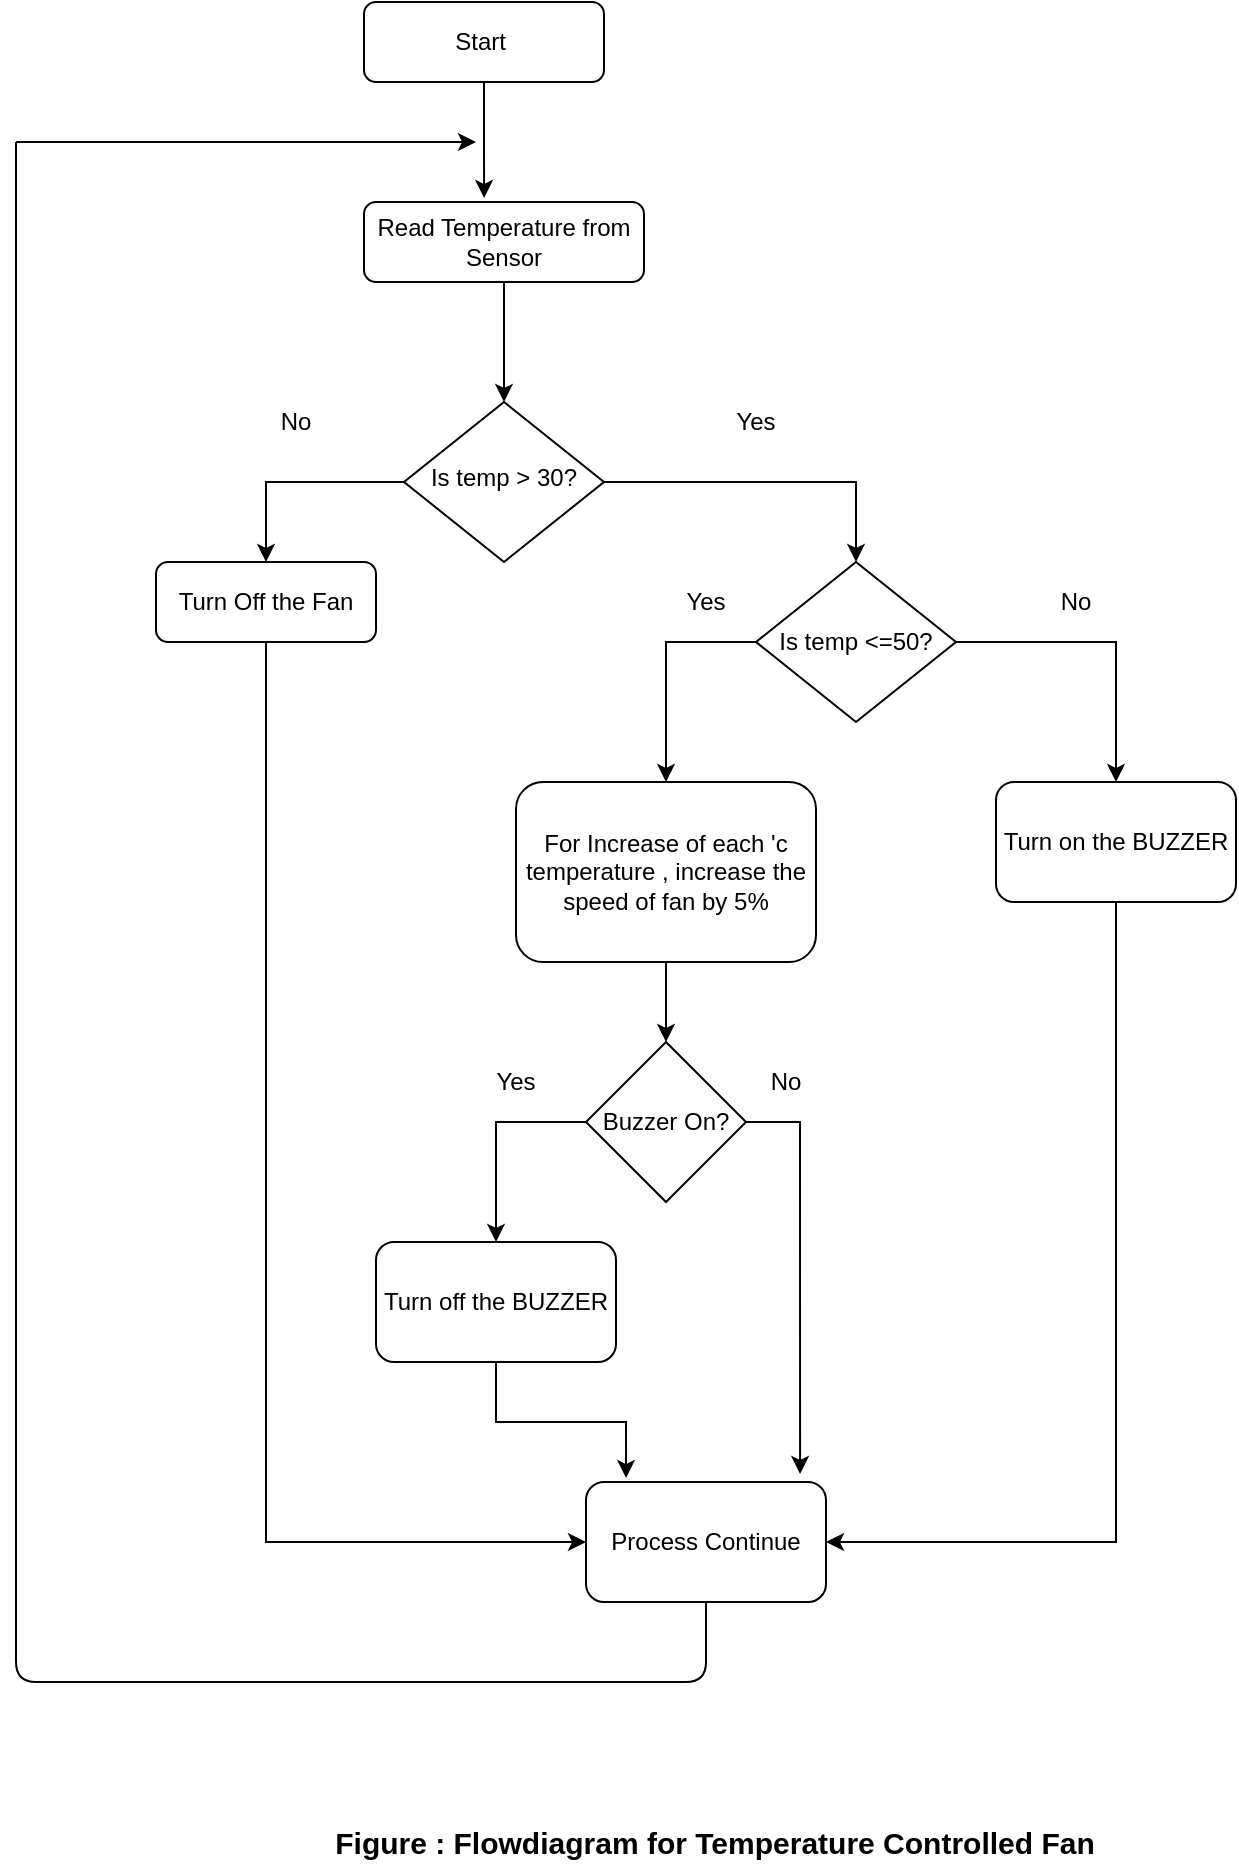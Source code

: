 <mxfile version="14.7.6" type="device"><diagram id="C5RBs43oDa-KdzZeNtuy" name="Page-1"><mxGraphModel dx="564" dy="794" grid="1" gridSize="10" guides="1" tooltips="1" connect="1" arrows="1" fold="1" page="1" pageScale="1" pageWidth="827" pageHeight="1169" math="0" shadow="0"><root><mxCell id="WIyWlLk6GJQsqaUBKTNV-0"/><mxCell id="WIyWlLk6GJQsqaUBKTNV-1" parent="WIyWlLk6GJQsqaUBKTNV-0"/><mxCell id="-oZ40QVCHf0zHkbW3Q0J-1" style="edgeStyle=orthogonalEdgeStyle;rounded=0;orthogonalLoop=1;jettySize=auto;html=1;exitX=0.5;exitY=1;exitDx=0;exitDy=0;entryX=0.429;entryY=-0.05;entryDx=0;entryDy=0;entryPerimeter=0;" parent="WIyWlLk6GJQsqaUBKTNV-1" source="WIyWlLk6GJQsqaUBKTNV-3" target="-oZ40QVCHf0zHkbW3Q0J-0" edge="1"><mxGeometry relative="1" as="geometry"/></mxCell><mxCell id="WIyWlLk6GJQsqaUBKTNV-3" value="Start&amp;nbsp;" style="rounded=1;whiteSpace=wrap;html=1;fontSize=12;glass=0;strokeWidth=1;shadow=0;" parent="WIyWlLk6GJQsqaUBKTNV-1" vertex="1"><mxGeometry x="274" y="110" width="120" height="40" as="geometry"/></mxCell><mxCell id="-oZ40QVCHf0zHkbW3Q0J-4" style="edgeStyle=orthogonalEdgeStyle;rounded=0;orthogonalLoop=1;jettySize=auto;html=1;exitX=0;exitY=0.5;exitDx=0;exitDy=0;entryX=0.5;entryY=0;entryDx=0;entryDy=0;" parent="WIyWlLk6GJQsqaUBKTNV-1" source="WIyWlLk6GJQsqaUBKTNV-6" target="-oZ40QVCHf0zHkbW3Q0J-3" edge="1"><mxGeometry relative="1" as="geometry"/></mxCell><mxCell id="-oZ40QVCHf0zHkbW3Q0J-6" style="edgeStyle=orthogonalEdgeStyle;rounded=0;orthogonalLoop=1;jettySize=auto;html=1;exitX=1;exitY=0.5;exitDx=0;exitDy=0;entryX=0.5;entryY=0;entryDx=0;entryDy=0;" parent="WIyWlLk6GJQsqaUBKTNV-1" source="WIyWlLk6GJQsqaUBKTNV-6" target="-oZ40QVCHf0zHkbW3Q0J-5" edge="1"><mxGeometry relative="1" as="geometry"/></mxCell><mxCell id="WIyWlLk6GJQsqaUBKTNV-6" value="Is temp &amp;gt; 30?" style="rhombus;whiteSpace=wrap;html=1;shadow=0;fontFamily=Helvetica;fontSize=12;align=center;strokeWidth=1;spacing=6;spacingTop=-4;" parent="WIyWlLk6GJQsqaUBKTNV-1" vertex="1"><mxGeometry x="294" y="310" width="100" height="80" as="geometry"/></mxCell><mxCell id="-oZ40QVCHf0zHkbW3Q0J-13" style="edgeStyle=orthogonalEdgeStyle;rounded=0;orthogonalLoop=1;jettySize=auto;html=1;exitX=0.5;exitY=1;exitDx=0;exitDy=0;entryX=0.5;entryY=0;entryDx=0;entryDy=0;" parent="WIyWlLk6GJQsqaUBKTNV-1" source="WIyWlLk6GJQsqaUBKTNV-12" target="-oZ40QVCHf0zHkbW3Q0J-12" edge="1"><mxGeometry relative="1" as="geometry"/></mxCell><mxCell id="WIyWlLk6GJQsqaUBKTNV-12" value="For Increase of each 'c temperature , increase the speed of fan by 5%" style="rounded=1;whiteSpace=wrap;html=1;fontSize=12;glass=0;strokeWidth=1;shadow=0;" parent="WIyWlLk6GJQsqaUBKTNV-1" vertex="1"><mxGeometry x="350" y="500" width="150" height="90" as="geometry"/></mxCell><mxCell id="-oZ40QVCHf0zHkbW3Q0J-2" style="edgeStyle=orthogonalEdgeStyle;rounded=0;orthogonalLoop=1;jettySize=auto;html=1;exitX=0.5;exitY=1;exitDx=0;exitDy=0;" parent="WIyWlLk6GJQsqaUBKTNV-1" source="-oZ40QVCHf0zHkbW3Q0J-0" target="WIyWlLk6GJQsqaUBKTNV-6" edge="1"><mxGeometry relative="1" as="geometry"/></mxCell><mxCell id="-oZ40QVCHf0zHkbW3Q0J-0" value="Read Temperature from Sensor" style="rounded=1;whiteSpace=wrap;html=1;" parent="WIyWlLk6GJQsqaUBKTNV-1" vertex="1"><mxGeometry x="274" y="210" width="140" height="40" as="geometry"/></mxCell><mxCell id="-oZ40QVCHf0zHkbW3Q0J-19" style="edgeStyle=orthogonalEdgeStyle;rounded=0;orthogonalLoop=1;jettySize=auto;html=1;exitX=0.5;exitY=1;exitDx=0;exitDy=0;entryX=0;entryY=0.5;entryDx=0;entryDy=0;" parent="WIyWlLk6GJQsqaUBKTNV-1" source="-oZ40QVCHf0zHkbW3Q0J-3" target="-oZ40QVCHf0zHkbW3Q0J-15" edge="1"><mxGeometry relative="1" as="geometry"/></mxCell><mxCell id="-oZ40QVCHf0zHkbW3Q0J-3" value="Turn Off the Fan" style="rounded=1;whiteSpace=wrap;html=1;" parent="WIyWlLk6GJQsqaUBKTNV-1" vertex="1"><mxGeometry x="170" y="390" width="110" height="40" as="geometry"/></mxCell><mxCell id="-oZ40QVCHf0zHkbW3Q0J-7" style="edgeStyle=orthogonalEdgeStyle;rounded=0;orthogonalLoop=1;jettySize=auto;html=1;exitX=0;exitY=0.5;exitDx=0;exitDy=0;entryX=0.5;entryY=0;entryDx=0;entryDy=0;" parent="WIyWlLk6GJQsqaUBKTNV-1" source="-oZ40QVCHf0zHkbW3Q0J-5" target="WIyWlLk6GJQsqaUBKTNV-12" edge="1"><mxGeometry relative="1" as="geometry"/></mxCell><mxCell id="-oZ40QVCHf0zHkbW3Q0J-9" style="edgeStyle=orthogonalEdgeStyle;rounded=0;orthogonalLoop=1;jettySize=auto;html=1;exitX=1;exitY=0.5;exitDx=0;exitDy=0;entryX=0.5;entryY=0;entryDx=0;entryDy=0;" parent="WIyWlLk6GJQsqaUBKTNV-1" source="-oZ40QVCHf0zHkbW3Q0J-5" target="-oZ40QVCHf0zHkbW3Q0J-8" edge="1"><mxGeometry relative="1" as="geometry"/></mxCell><mxCell id="-oZ40QVCHf0zHkbW3Q0J-5" value="Is temp &amp;lt;=50?" style="rhombus;whiteSpace=wrap;html=1;" parent="WIyWlLk6GJQsqaUBKTNV-1" vertex="1"><mxGeometry x="470" y="390" width="100" height="80" as="geometry"/></mxCell><mxCell id="-oZ40QVCHf0zHkbW3Q0J-16" style="edgeStyle=orthogonalEdgeStyle;rounded=0;orthogonalLoop=1;jettySize=auto;html=1;exitX=0.5;exitY=1;exitDx=0;exitDy=0;entryX=1;entryY=0.5;entryDx=0;entryDy=0;" parent="WIyWlLk6GJQsqaUBKTNV-1" source="-oZ40QVCHf0zHkbW3Q0J-8" target="-oZ40QVCHf0zHkbW3Q0J-15" edge="1"><mxGeometry relative="1" as="geometry"/></mxCell><mxCell id="-oZ40QVCHf0zHkbW3Q0J-8" value="Turn on the BUZZER" style="rounded=1;whiteSpace=wrap;html=1;" parent="WIyWlLk6GJQsqaUBKTNV-1" vertex="1"><mxGeometry x="590" y="500" width="120" height="60" as="geometry"/></mxCell><mxCell id="-oZ40QVCHf0zHkbW3Q0J-18" style="edgeStyle=orthogonalEdgeStyle;rounded=0;orthogonalLoop=1;jettySize=auto;html=1;exitX=0.5;exitY=1;exitDx=0;exitDy=0;entryX=0.167;entryY=-0.033;entryDx=0;entryDy=0;entryPerimeter=0;" parent="WIyWlLk6GJQsqaUBKTNV-1" source="-oZ40QVCHf0zHkbW3Q0J-10" target="-oZ40QVCHf0zHkbW3Q0J-15" edge="1"><mxGeometry relative="1" as="geometry"/></mxCell><mxCell id="-oZ40QVCHf0zHkbW3Q0J-10" value="Turn off the BUZZER" style="rounded=1;whiteSpace=wrap;html=1;" parent="WIyWlLk6GJQsqaUBKTNV-1" vertex="1"><mxGeometry x="280" y="730" width="120" height="60" as="geometry"/></mxCell><mxCell id="-oZ40QVCHf0zHkbW3Q0J-14" style="edgeStyle=orthogonalEdgeStyle;rounded=0;orthogonalLoop=1;jettySize=auto;html=1;exitX=0;exitY=0.5;exitDx=0;exitDy=0;entryX=0.5;entryY=0;entryDx=0;entryDy=0;" parent="WIyWlLk6GJQsqaUBKTNV-1" source="-oZ40QVCHf0zHkbW3Q0J-12" target="-oZ40QVCHf0zHkbW3Q0J-10" edge="1"><mxGeometry relative="1" as="geometry"/></mxCell><mxCell id="-oZ40QVCHf0zHkbW3Q0J-17" style="edgeStyle=orthogonalEdgeStyle;rounded=0;orthogonalLoop=1;jettySize=auto;html=1;exitX=1;exitY=0.5;exitDx=0;exitDy=0;entryX=0.892;entryY=-0.067;entryDx=0;entryDy=0;entryPerimeter=0;" parent="WIyWlLk6GJQsqaUBKTNV-1" source="-oZ40QVCHf0zHkbW3Q0J-12" target="-oZ40QVCHf0zHkbW3Q0J-15" edge="1"><mxGeometry relative="1" as="geometry"/></mxCell><mxCell id="-oZ40QVCHf0zHkbW3Q0J-12" value="Buzzer On?" style="rhombus;whiteSpace=wrap;html=1;" parent="WIyWlLk6GJQsqaUBKTNV-1" vertex="1"><mxGeometry x="385" y="630" width="80" height="80" as="geometry"/></mxCell><mxCell id="-oZ40QVCHf0zHkbW3Q0J-15" value="" style="rounded=1;whiteSpace=wrap;html=1;" parent="WIyWlLk6GJQsqaUBKTNV-1" vertex="1"><mxGeometry x="385" y="850" width="120" height="60" as="geometry"/></mxCell><mxCell id="-oZ40QVCHf0zHkbW3Q0J-21" value="" style="endArrow=none;html=1;entryX=0.5;entryY=1;entryDx=0;entryDy=0;" parent="WIyWlLk6GJQsqaUBKTNV-1" target="-oZ40QVCHf0zHkbW3Q0J-15" edge="1"><mxGeometry width="50" height="50" relative="1" as="geometry"><mxPoint x="100" y="180" as="sourcePoint"/><mxPoint x="590" y="930" as="targetPoint"/><Array as="points"><mxPoint x="100" y="950"/><mxPoint x="445" y="950"/></Array></mxGeometry></mxCell><mxCell id="-oZ40QVCHf0zHkbW3Q0J-22" value="" style="endArrow=classic;html=1;" parent="WIyWlLk6GJQsqaUBKTNV-1" edge="1"><mxGeometry width="50" height="50" relative="1" as="geometry"><mxPoint x="100" y="180" as="sourcePoint"/><mxPoint x="330" y="180" as="targetPoint"/></mxGeometry></mxCell><mxCell id="-oZ40QVCHf0zHkbW3Q0J-23" value="No" style="text;html=1;strokeColor=none;fillColor=none;align=center;verticalAlign=middle;whiteSpace=wrap;rounded=0;" parent="WIyWlLk6GJQsqaUBKTNV-1" vertex="1"><mxGeometry x="220" y="310" width="40" height="20" as="geometry"/></mxCell><mxCell id="-oZ40QVCHf0zHkbW3Q0J-24" value="No" style="text;html=1;strokeColor=none;fillColor=none;align=center;verticalAlign=middle;whiteSpace=wrap;rounded=0;" parent="WIyWlLk6GJQsqaUBKTNV-1" vertex="1"><mxGeometry x="610" y="400" width="40" height="20" as="geometry"/></mxCell><mxCell id="-oZ40QVCHf0zHkbW3Q0J-26" value="No" style="text;html=1;strokeColor=none;fillColor=none;align=center;verticalAlign=middle;whiteSpace=wrap;rounded=0;" parent="WIyWlLk6GJQsqaUBKTNV-1" vertex="1"><mxGeometry x="465" y="640" width="40" height="20" as="geometry"/></mxCell><mxCell id="-oZ40QVCHf0zHkbW3Q0J-27" value="Yes" style="text;html=1;strokeColor=none;fillColor=none;align=center;verticalAlign=middle;whiteSpace=wrap;rounded=0;" parent="WIyWlLk6GJQsqaUBKTNV-1" vertex="1"><mxGeometry x="330" y="640" width="40" height="20" as="geometry"/></mxCell><mxCell id="-oZ40QVCHf0zHkbW3Q0J-28" value="Yes" style="text;html=1;strokeColor=none;fillColor=none;align=center;verticalAlign=middle;whiteSpace=wrap;rounded=0;" parent="WIyWlLk6GJQsqaUBKTNV-1" vertex="1"><mxGeometry x="425" y="400" width="40" height="20" as="geometry"/></mxCell><mxCell id="-oZ40QVCHf0zHkbW3Q0J-29" value="Yes" style="text;html=1;strokeColor=none;fillColor=none;align=center;verticalAlign=middle;whiteSpace=wrap;rounded=0;" parent="WIyWlLk6GJQsqaUBKTNV-1" vertex="1"><mxGeometry x="450" y="310" width="40" height="20" as="geometry"/></mxCell><mxCell id="-oZ40QVCHf0zHkbW3Q0J-30" value="&lt;font style=&quot;font-size: 15px&quot;&gt;&lt;b&gt;Figure : Flowdiagram for Temperature Controlled Fan&lt;/b&gt;&lt;/font&gt;" style="text;html=1;strokeColor=none;fillColor=none;align=center;verticalAlign=middle;whiteSpace=wrap;rounded=0;" parent="WIyWlLk6GJQsqaUBKTNV-1" vertex="1"><mxGeometry x="239" y="1020" width="421" height="20" as="geometry"/></mxCell><mxCell id="yZYocVPx9uv3lqE6lyPF-0" value="Process Continue" style="text;html=1;strokeColor=none;fillColor=none;align=center;verticalAlign=middle;whiteSpace=wrap;rounded=0;" vertex="1" parent="WIyWlLk6GJQsqaUBKTNV-1"><mxGeometry x="385" y="870" width="120" height="20" as="geometry"/></mxCell></root></mxGraphModel></diagram></mxfile>